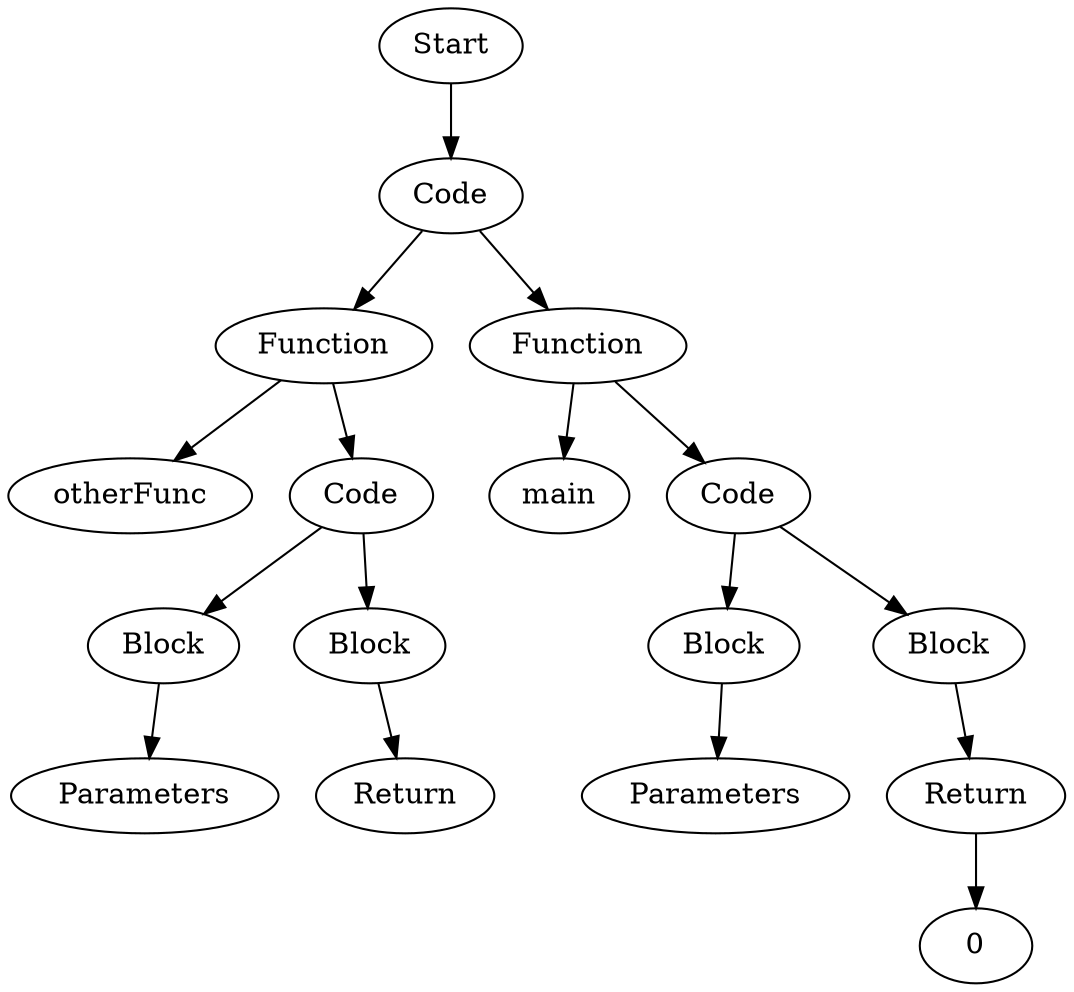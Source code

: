 digraph AST {
  "139136232041024" [label="Start"];
  "139136232041024" -> "139136232034880";
  "139136232034880" [label="Code"];
  "139136232034880" -> "139136232035168";
  "139136232034880" -> "139136230795360";
  "139136232035168" [label="Function"];
  "139136232035168" -> "139136232035408";
  "139136232035168" -> "139136232031472";
  "139136232035408" [label="otherFunc"];
  "139136232031472" [label="Code"];
  "139136232031472" -> "139136233472976";
  "139136232031472" -> "139136233474752";
  "139136233472976" [label="Block"];
  "139136233472976" -> "139136232042224";
  "139136232042224" [label="Parameters"];
  "139136233474752" [label="Block"];
  "139136233474752" -> "139136233472112";
  "139136233472112" [label="Return"];
  "139136230795360" [label="Function"];
  "139136230795360" -> "139136232126880";
  "139136230795360" -> "139136232696432";
  "139136232126880" [label="main"];
  "139136232696432" [label="Code"];
  "139136232696432" -> "139136233483152";
  "139136232696432" -> "139136233474896";
  "139136233483152" [label="Block"];
  "139136233483152" -> "139136233268720";
  "139136233268720" [label="Parameters"];
  "139136233474896" [label="Block"];
  "139136233474896" -> "139136232688896";
  "139136232688896" [label="Return"];
  "139136232688896" -> "139136232697728";
  "139136232697728" [label="0"];
}
